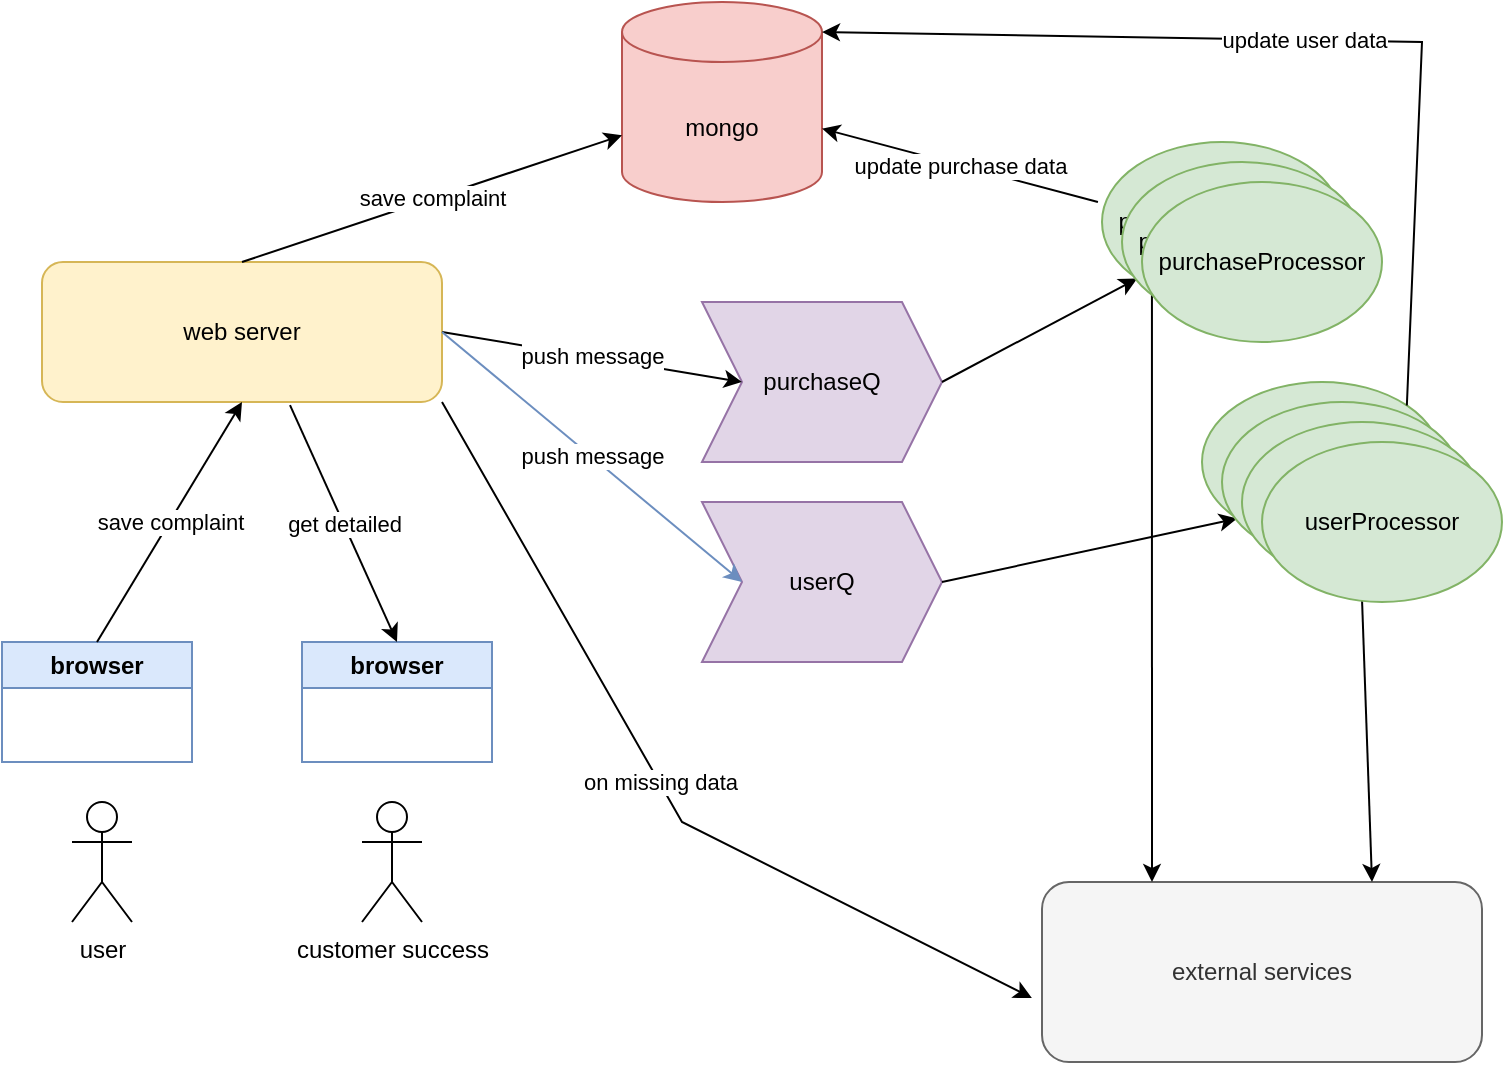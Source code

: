 <mxfile version="21.3.2" type="device">
  <diagram name="‫עמוד-1‬" id="OCWOKKzRq2ErDXvsnQ9Z">
    <mxGraphModel dx="1434" dy="805" grid="1" gridSize="10" guides="1" tooltips="1" connect="1" arrows="1" fold="1" page="1" pageScale="1" pageWidth="827" pageHeight="1169" math="0" shadow="0">
      <root>
        <mxCell id="0" />
        <mxCell id="1" parent="0" />
        <mxCell id="B8q39FAsuruZPEWnlk38-1" value="web server" style="rounded=1;whiteSpace=wrap;html=1;fillColor=#fff2cc;strokeColor=#d6b656;" vertex="1" parent="1">
          <mxGeometry x="40" y="190" width="200" height="70" as="geometry" />
        </mxCell>
        <mxCell id="B8q39FAsuruZPEWnlk38-2" value="mongo" style="shape=cylinder3;whiteSpace=wrap;html=1;boundedLbl=1;backgroundOutline=1;size=15;fillColor=#f8cecc;strokeColor=#b85450;" vertex="1" parent="1">
          <mxGeometry x="330" y="60" width="100" height="100" as="geometry" />
        </mxCell>
        <mxCell id="B8q39FAsuruZPEWnlk38-3" value="save complaint" style="endArrow=classic;html=1;rounded=0;exitX=0.5;exitY=0;exitDx=0;exitDy=0;" edge="1" parent="1" source="B8q39FAsuruZPEWnlk38-1" target="B8q39FAsuruZPEWnlk38-2">
          <mxGeometry width="50" height="50" relative="1" as="geometry">
            <mxPoint x="390" y="420" as="sourcePoint" />
            <mxPoint x="440" y="370" as="targetPoint" />
          </mxGeometry>
        </mxCell>
        <mxCell id="B8q39FAsuruZPEWnlk38-4" value="purchaseQ" style="shape=step;perimeter=stepPerimeter;whiteSpace=wrap;html=1;fixedSize=1;fillColor=#e1d5e7;strokeColor=#9673a6;" vertex="1" parent="1">
          <mxGeometry x="370" y="210" width="120" height="80" as="geometry" />
        </mxCell>
        <mxCell id="B8q39FAsuruZPEWnlk38-5" value="userQ" style="shape=step;perimeter=stepPerimeter;whiteSpace=wrap;html=1;fixedSize=1;fillColor=#e1d5e7;strokeColor=#9673a6;" vertex="1" parent="1">
          <mxGeometry x="370" y="310" width="120" height="80" as="geometry" />
        </mxCell>
        <mxCell id="B8q39FAsuruZPEWnlk38-6" value="push message" style="endArrow=classic;html=1;rounded=0;exitX=1;exitY=0.5;exitDx=0;exitDy=0;entryX=0;entryY=0.5;entryDx=0;entryDy=0;" edge="1" parent="1" source="B8q39FAsuruZPEWnlk38-1" target="B8q39FAsuruZPEWnlk38-4">
          <mxGeometry width="50" height="50" relative="1" as="geometry">
            <mxPoint x="390" y="420" as="sourcePoint" />
            <mxPoint x="440" y="370" as="targetPoint" />
          </mxGeometry>
        </mxCell>
        <mxCell id="B8q39FAsuruZPEWnlk38-7" value="push message" style="endArrow=classic;html=1;rounded=0;exitX=1;exitY=0.5;exitDx=0;exitDy=0;entryX=0;entryY=0.5;entryDx=0;entryDy=0;fillColor=#dae8fc;strokeColor=#6c8ebf;" edge="1" parent="1" source="B8q39FAsuruZPEWnlk38-1" target="B8q39FAsuruZPEWnlk38-5">
          <mxGeometry width="50" height="50" relative="1" as="geometry">
            <mxPoint x="390" y="420" as="sourcePoint" />
            <mxPoint x="440" y="370" as="targetPoint" />
          </mxGeometry>
        </mxCell>
        <mxCell id="B8q39FAsuruZPEWnlk38-8" value="user" style="shape=umlActor;verticalLabelPosition=bottom;verticalAlign=top;html=1;outlineConnect=0;" vertex="1" parent="1">
          <mxGeometry x="55" y="460" width="30" height="60" as="geometry" />
        </mxCell>
        <mxCell id="B8q39FAsuruZPEWnlk38-9" value="browser" style="swimlane;whiteSpace=wrap;html=1;fillColor=#dae8fc;strokeColor=#6c8ebf;" vertex="1" parent="1">
          <mxGeometry x="20" y="380" width="95" height="60" as="geometry" />
        </mxCell>
        <mxCell id="B8q39FAsuruZPEWnlk38-10" value="save complaint" style="endArrow=classic;html=1;rounded=0;exitX=0.5;exitY=0;exitDx=0;exitDy=0;entryX=0.5;entryY=1;entryDx=0;entryDy=0;" edge="1" parent="1" source="B8q39FAsuruZPEWnlk38-9" target="B8q39FAsuruZPEWnlk38-1">
          <mxGeometry width="50" height="50" relative="1" as="geometry">
            <mxPoint x="370" y="420" as="sourcePoint" />
            <mxPoint x="420" y="370" as="targetPoint" />
          </mxGeometry>
        </mxCell>
        <mxCell id="B8q39FAsuruZPEWnlk38-11" value="purchaseProcessor" style="ellipse;whiteSpace=wrap;html=1;fillColor=#d5e8d4;strokeColor=#82b366;" vertex="1" parent="1">
          <mxGeometry x="570" y="130" width="120" height="80" as="geometry" />
        </mxCell>
        <mxCell id="B8q39FAsuruZPEWnlk38-12" value="userProcessor" style="ellipse;whiteSpace=wrap;html=1;fillColor=#d5e8d4;strokeColor=#82b366;" vertex="1" parent="1">
          <mxGeometry x="620" y="250" width="120" height="80" as="geometry" />
        </mxCell>
        <mxCell id="B8q39FAsuruZPEWnlk38-13" value="" style="endArrow=classic;html=1;rounded=0;exitX=1;exitY=0.5;exitDx=0;exitDy=0;entryX=0;entryY=1;entryDx=0;entryDy=0;" edge="1" parent="1" source="B8q39FAsuruZPEWnlk38-4" target="B8q39FAsuruZPEWnlk38-11">
          <mxGeometry width="50" height="50" relative="1" as="geometry">
            <mxPoint x="390" y="420" as="sourcePoint" />
            <mxPoint x="440" y="370" as="targetPoint" />
          </mxGeometry>
        </mxCell>
        <mxCell id="B8q39FAsuruZPEWnlk38-14" value="" style="endArrow=classic;html=1;rounded=0;exitX=1;exitY=0.5;exitDx=0;exitDy=0;entryX=0;entryY=1;entryDx=0;entryDy=0;" edge="1" parent="1" source="B8q39FAsuruZPEWnlk38-5" target="B8q39FAsuruZPEWnlk38-12">
          <mxGeometry width="50" height="50" relative="1" as="geometry">
            <mxPoint x="390" y="420" as="sourcePoint" />
            <mxPoint x="440" y="370" as="targetPoint" />
          </mxGeometry>
        </mxCell>
        <mxCell id="B8q39FAsuruZPEWnlk38-15" value="update purchase data" style="endArrow=classic;html=1;rounded=0;exitX=-0.017;exitY=0.375;exitDx=0;exitDy=0;exitPerimeter=0;" edge="1" parent="1" source="B8q39FAsuruZPEWnlk38-11" target="B8q39FAsuruZPEWnlk38-2">
          <mxGeometry width="50" height="50" relative="1" as="geometry">
            <mxPoint x="390" y="420" as="sourcePoint" />
            <mxPoint x="440" y="370" as="targetPoint" />
          </mxGeometry>
        </mxCell>
        <mxCell id="B8q39FAsuruZPEWnlk38-16" value="update user data" style="endArrow=classic;html=1;rounded=0;exitX=1;exitY=0;exitDx=0;exitDy=0;entryX=1;entryY=0;entryDx=0;entryDy=15;entryPerimeter=0;" edge="1" parent="1" source="B8q39FAsuruZPEWnlk38-12" target="B8q39FAsuruZPEWnlk38-2">
          <mxGeometry width="50" height="50" relative="1" as="geometry">
            <mxPoint x="598" y="170" as="sourcePoint" />
            <mxPoint x="440" y="94" as="targetPoint" />
            <Array as="points">
              <mxPoint x="730" y="80" />
            </Array>
          </mxGeometry>
        </mxCell>
        <mxCell id="B8q39FAsuruZPEWnlk38-17" value="customer success" style="shape=umlActor;verticalLabelPosition=bottom;verticalAlign=top;html=1;outlineConnect=0;" vertex="1" parent="1">
          <mxGeometry x="200" y="460" width="30" height="60" as="geometry" />
        </mxCell>
        <mxCell id="B8q39FAsuruZPEWnlk38-18" value="browser" style="swimlane;whiteSpace=wrap;html=1;fillColor=#dae8fc;strokeColor=#6c8ebf;" vertex="1" parent="1">
          <mxGeometry x="170" y="380" width="95" height="60" as="geometry" />
        </mxCell>
        <mxCell id="B8q39FAsuruZPEWnlk38-20" value="get detailed" style="endArrow=classic;html=1;rounded=0;entryX=0.5;entryY=0;entryDx=0;entryDy=0;exitX=0.62;exitY=1.022;exitDx=0;exitDy=0;exitPerimeter=0;" edge="1" parent="1" source="B8q39FAsuruZPEWnlk38-1" target="B8q39FAsuruZPEWnlk38-18">
          <mxGeometry width="50" height="50" relative="1" as="geometry">
            <mxPoint x="370" y="420" as="sourcePoint" />
            <mxPoint x="420" y="370" as="targetPoint" />
          </mxGeometry>
        </mxCell>
        <mxCell id="B8q39FAsuruZPEWnlk38-22" value="external services" style="rounded=1;whiteSpace=wrap;html=1;fillColor=#f5f5f5;fontColor=#333333;strokeColor=#666666;" vertex="1" parent="1">
          <mxGeometry x="540" y="500" width="220" height="90" as="geometry" />
        </mxCell>
        <mxCell id="B8q39FAsuruZPEWnlk38-23" value="" style="endArrow=classic;html=1;rounded=0;exitX=0.208;exitY=0.938;exitDx=0;exitDy=0;exitPerimeter=0;entryX=0.25;entryY=0;entryDx=0;entryDy=0;" edge="1" parent="1" source="B8q39FAsuruZPEWnlk38-11" target="B8q39FAsuruZPEWnlk38-22">
          <mxGeometry width="50" height="50" relative="1" as="geometry">
            <mxPoint x="390" y="420" as="sourcePoint" />
            <mxPoint x="440" y="370" as="targetPoint" />
          </mxGeometry>
        </mxCell>
        <mxCell id="B8q39FAsuruZPEWnlk38-24" value="" style="endArrow=classic;html=1;rounded=0;exitX=0.658;exitY=0.988;exitDx=0;exitDy=0;exitPerimeter=0;entryX=0.75;entryY=0;entryDx=0;entryDy=0;" edge="1" parent="1" source="B8q39FAsuruZPEWnlk38-12" target="B8q39FAsuruZPEWnlk38-22">
          <mxGeometry width="50" height="50" relative="1" as="geometry">
            <mxPoint x="614" y="218" as="sourcePoint" />
            <mxPoint x="605" y="510" as="targetPoint" />
          </mxGeometry>
        </mxCell>
        <mxCell id="B8q39FAsuruZPEWnlk38-25" value="on missing data" style="endArrow=classic;html=1;rounded=0;exitX=1;exitY=1;exitDx=0;exitDy=0;entryX=-0.023;entryY=0.644;entryDx=0;entryDy=0;entryPerimeter=0;" edge="1" parent="1" source="B8q39FAsuruZPEWnlk38-1" target="B8q39FAsuruZPEWnlk38-22">
          <mxGeometry width="50" height="50" relative="1" as="geometry">
            <mxPoint x="390" y="420" as="sourcePoint" />
            <mxPoint x="440" y="370" as="targetPoint" />
            <Array as="points">
              <mxPoint x="360" y="470" />
            </Array>
          </mxGeometry>
        </mxCell>
        <mxCell id="B8q39FAsuruZPEWnlk38-27" value="purchaseProcessor" style="ellipse;whiteSpace=wrap;html=1;fillColor=#d5e8d4;strokeColor=#82b366;" vertex="1" parent="1">
          <mxGeometry x="580" y="140" width="120" height="80" as="geometry" />
        </mxCell>
        <mxCell id="B8q39FAsuruZPEWnlk38-28" value="purchaseProcessor" style="ellipse;whiteSpace=wrap;html=1;fillColor=#d5e8d4;strokeColor=#82b366;" vertex="1" parent="1">
          <mxGeometry x="590" y="150" width="120" height="80" as="geometry" />
        </mxCell>
        <mxCell id="B8q39FAsuruZPEWnlk38-29" value="userProcessor" style="ellipse;whiteSpace=wrap;html=1;fillColor=#d5e8d4;strokeColor=#82b366;" vertex="1" parent="1">
          <mxGeometry x="630" y="260" width="120" height="80" as="geometry" />
        </mxCell>
        <mxCell id="B8q39FAsuruZPEWnlk38-30" value="userProcessor" style="ellipse;whiteSpace=wrap;html=1;fillColor=#d5e8d4;strokeColor=#82b366;" vertex="1" parent="1">
          <mxGeometry x="640" y="270" width="120" height="80" as="geometry" />
        </mxCell>
        <mxCell id="B8q39FAsuruZPEWnlk38-31" value="userProcessor" style="ellipse;whiteSpace=wrap;html=1;fillColor=#d5e8d4;strokeColor=#82b366;" vertex="1" parent="1">
          <mxGeometry x="650" y="280" width="120" height="80" as="geometry" />
        </mxCell>
      </root>
    </mxGraphModel>
  </diagram>
</mxfile>
